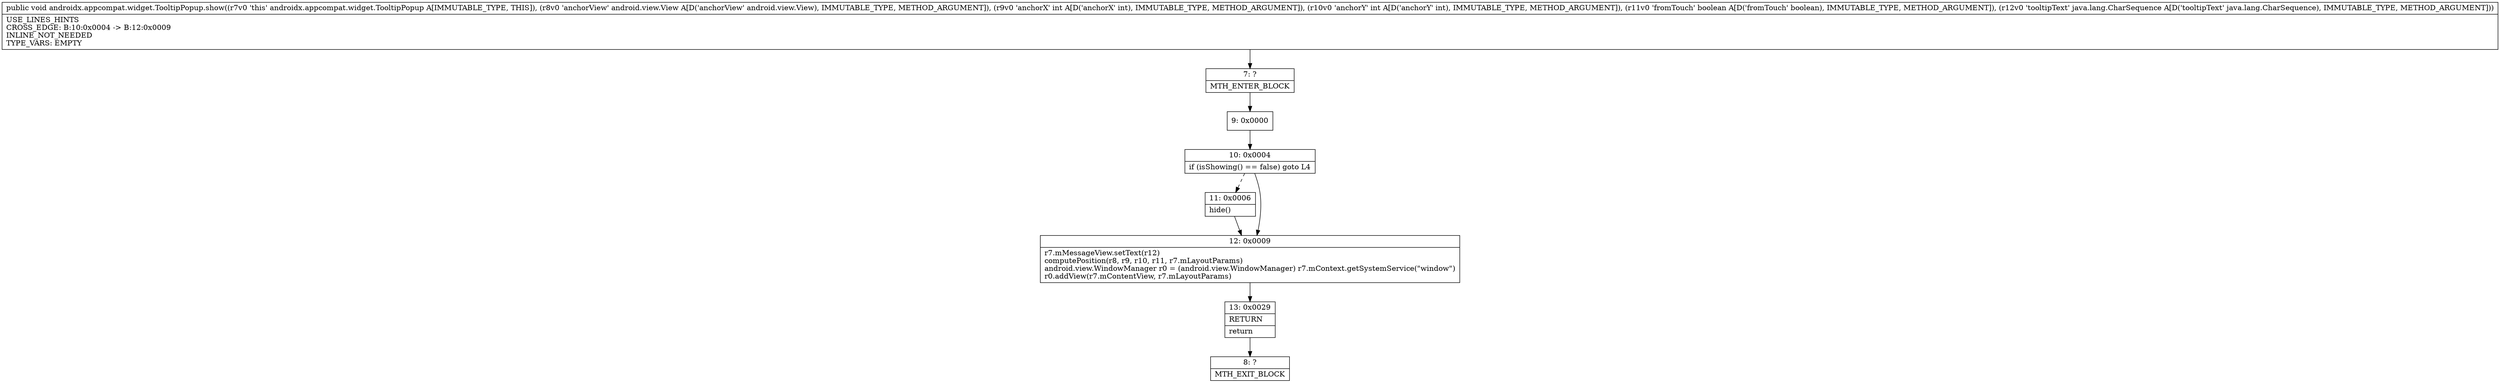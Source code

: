digraph "CFG forandroidx.appcompat.widget.TooltipPopup.show(Landroid\/view\/View;IIZLjava\/lang\/CharSequence;)V" {
Node_7 [shape=record,label="{7\:\ ?|MTH_ENTER_BLOCK\l}"];
Node_9 [shape=record,label="{9\:\ 0x0000}"];
Node_10 [shape=record,label="{10\:\ 0x0004|if (isShowing() == false) goto L4\l}"];
Node_11 [shape=record,label="{11\:\ 0x0006|hide()\l}"];
Node_12 [shape=record,label="{12\:\ 0x0009|r7.mMessageView.setText(r12)\lcomputePosition(r8, r9, r10, r11, r7.mLayoutParams)\landroid.view.WindowManager r0 = (android.view.WindowManager) r7.mContext.getSystemService(\"window\")\lr0.addView(r7.mContentView, r7.mLayoutParams)\l}"];
Node_13 [shape=record,label="{13\:\ 0x0029|RETURN\l|return\l}"];
Node_8 [shape=record,label="{8\:\ ?|MTH_EXIT_BLOCK\l}"];
MethodNode[shape=record,label="{public void androidx.appcompat.widget.TooltipPopup.show((r7v0 'this' androidx.appcompat.widget.TooltipPopup A[IMMUTABLE_TYPE, THIS]), (r8v0 'anchorView' android.view.View A[D('anchorView' android.view.View), IMMUTABLE_TYPE, METHOD_ARGUMENT]), (r9v0 'anchorX' int A[D('anchorX' int), IMMUTABLE_TYPE, METHOD_ARGUMENT]), (r10v0 'anchorY' int A[D('anchorY' int), IMMUTABLE_TYPE, METHOD_ARGUMENT]), (r11v0 'fromTouch' boolean A[D('fromTouch' boolean), IMMUTABLE_TYPE, METHOD_ARGUMENT]), (r12v0 'tooltipText' java.lang.CharSequence A[D('tooltipText' java.lang.CharSequence), IMMUTABLE_TYPE, METHOD_ARGUMENT]))  | USE_LINES_HINTS\lCROSS_EDGE: B:10:0x0004 \-\> B:12:0x0009\lINLINE_NOT_NEEDED\lTYPE_VARS: EMPTY\l}"];
MethodNode -> Node_7;Node_7 -> Node_9;
Node_9 -> Node_10;
Node_10 -> Node_11[style=dashed];
Node_10 -> Node_12;
Node_11 -> Node_12;
Node_12 -> Node_13;
Node_13 -> Node_8;
}

